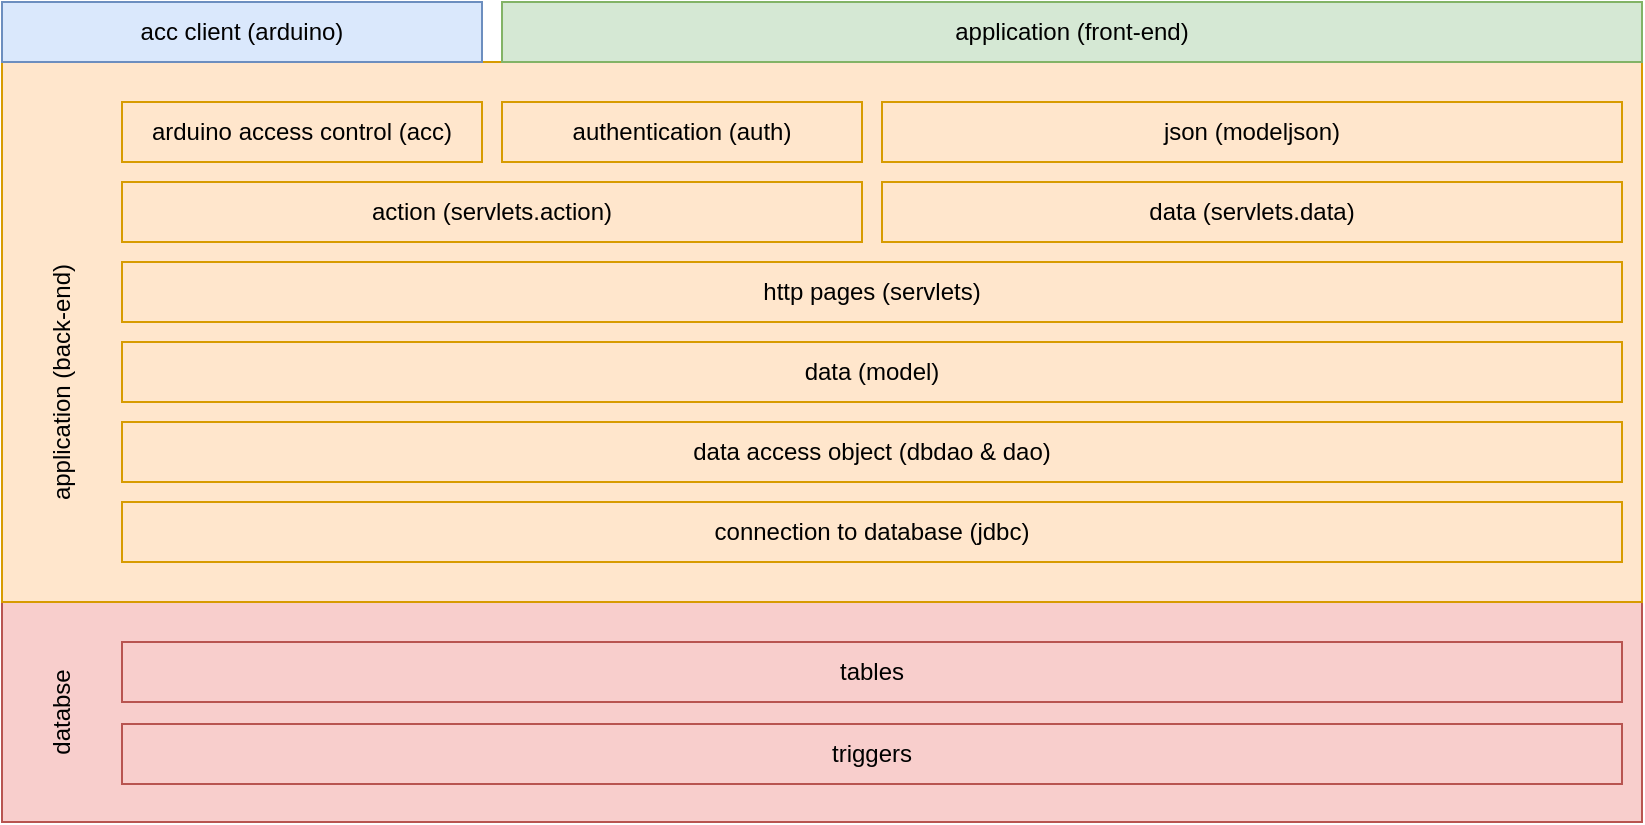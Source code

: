 <mxfile pages="1" version="11.2.4" type="device"><diagram id="dbqJYKA-LOA8s7yNBYhw" name="Page-1"><mxGraphModel dx="782" dy="490" grid="1" gridSize="10" guides="1" tooltips="1" connect="1" arrows="1" fold="1" page="1" pageScale="1" pageWidth="1654" pageHeight="1169" math="0" shadow="0"><root><mxCell id="0"/><mxCell id="1" parent="0"/><mxCell id="PFqaEOPlfyGg8MPEYNV5-1" value="" style="rounded=0;whiteSpace=wrap;html=1;fillColor=#f8cecc;strokeColor=#b85450;" parent="1" vertex="1"><mxGeometry x="420" y="570" width="820" height="110" as="geometry"/></mxCell><mxCell id="PFqaEOPlfyGg8MPEYNV5-2" value="" style="rounded=0;whiteSpace=wrap;html=1;fillColor=#ffe6cc;strokeColor=#d79b00;" parent="1" vertex="1"><mxGeometry x="420" y="300" width="820" height="270" as="geometry"/></mxCell><mxCell id="PFqaEOPlfyGg8MPEYNV5-3" value="application (back-end)" style="text;html=1;strokeColor=none;fillColor=none;align=center;verticalAlign=middle;whiteSpace=wrap;rounded=0;rotation=-90;" parent="1" vertex="1"><mxGeometry x="380" y="450" width="140" height="20" as="geometry"/></mxCell><mxCell id="PFqaEOPlfyGg8MPEYNV5-5" value="connection to database (jdbc)" style="rounded=0;whiteSpace=wrap;html=1;fillColor=#ffe6cc;strokeColor=#d79b00;" parent="1" vertex="1"><mxGeometry x="480" y="520" width="750" height="30" as="geometry"/></mxCell><mxCell id="PFqaEOPlfyGg8MPEYNV5-6" value="databse" style="text;html=1;strokeColor=none;fillColor=none;align=center;verticalAlign=middle;whiteSpace=wrap;rounded=0;rotation=-90;" parent="1" vertex="1"><mxGeometry x="430" y="615" width="40" height="20" as="geometry"/></mxCell><mxCell id="PFqaEOPlfyGg8MPEYNV5-7" value="triggers" style="rounded=0;whiteSpace=wrap;html=1;fillColor=#f8cecc;strokeColor=#b85450;" parent="1" vertex="1"><mxGeometry x="480" y="631" width="750" height="30" as="geometry"/></mxCell><mxCell id="PFqaEOPlfyGg8MPEYNV5-8" value="tables" style="rounded=0;whiteSpace=wrap;html=1;fillColor=#f8cecc;strokeColor=#b85450;" parent="1" vertex="1"><mxGeometry x="480" y="590" width="750" height="30" as="geometry"/></mxCell><mxCell id="PFqaEOPlfyGg8MPEYNV5-9" value="data access object (dbdao &amp;amp; dao)" style="rounded=0;whiteSpace=wrap;html=1;fillColor=#ffe6cc;strokeColor=#d79b00;" parent="1" vertex="1"><mxGeometry x="480" y="480" width="750" height="30" as="geometry"/></mxCell><mxCell id="PFqaEOPlfyGg8MPEYNV5-10" value="data (model)" style="rounded=0;whiteSpace=wrap;html=1;fillColor=#ffe6cc;strokeColor=#d79b00;" parent="1" vertex="1"><mxGeometry x="480" y="440" width="750" height="30" as="geometry"/></mxCell><mxCell id="PFqaEOPlfyGg8MPEYNV5-11" value="http pages (servlets)" style="rounded=0;whiteSpace=wrap;html=1;fillColor=#ffe6cc;strokeColor=#d79b00;" parent="1" vertex="1"><mxGeometry x="480" y="400" width="750" height="30" as="geometry"/></mxCell><mxCell id="PFqaEOPlfyGg8MPEYNV5-12" value="action (servlets.action)" style="rounded=0;whiteSpace=wrap;html=1;fillColor=#ffe6cc;strokeColor=#d79b00;" parent="1" vertex="1"><mxGeometry x="480" y="360" width="370" height="30" as="geometry"/></mxCell><mxCell id="PFqaEOPlfyGg8MPEYNV5-13" value="data (servlets.data)" style="rounded=0;whiteSpace=wrap;html=1;fillColor=#ffe6cc;strokeColor=#d79b00;" parent="1" vertex="1"><mxGeometry x="860" y="360" width="370" height="30" as="geometry"/></mxCell><mxCell id="PFqaEOPlfyGg8MPEYNV5-14" value="authentication (auth)" style="rounded=0;whiteSpace=wrap;html=1;fillColor=#ffe6cc;strokeColor=#d79b00;" parent="1" vertex="1"><mxGeometry x="670" y="320" width="180" height="30" as="geometry"/></mxCell><mxCell id="PFqaEOPlfyGg8MPEYNV5-15" value="json (modeljson)" style="rounded=0;whiteSpace=wrap;html=1;fillColor=#ffe6cc;strokeColor=#d79b00;" parent="1" vertex="1"><mxGeometry x="860" y="320" width="370" height="30" as="geometry"/></mxCell><mxCell id="PFqaEOPlfyGg8MPEYNV5-16" value="arduino access control (acc)" style="rounded=0;whiteSpace=wrap;html=1;fillColor=#ffe6cc;strokeColor=#d79b00;" parent="1" vertex="1"><mxGeometry x="480" y="320" width="180" height="30" as="geometry"/></mxCell><mxCell id="PFqaEOPlfyGg8MPEYNV5-21" value="application (front-end)" style="rounded=0;whiteSpace=wrap;html=1;fillColor=#d5e8d4;strokeColor=#82b366;" parent="1" vertex="1"><mxGeometry x="670" y="270" width="570" height="30" as="geometry"/></mxCell><mxCell id="PFqaEOPlfyGg8MPEYNV5-22" value="acc client (arduino)" style="rounded=0;whiteSpace=wrap;html=1;fillColor=#dae8fc;strokeColor=#6c8ebf;" parent="1" vertex="1"><mxGeometry x="420" y="270" width="240" height="30" as="geometry"/></mxCell></root></mxGraphModel></diagram></mxfile>